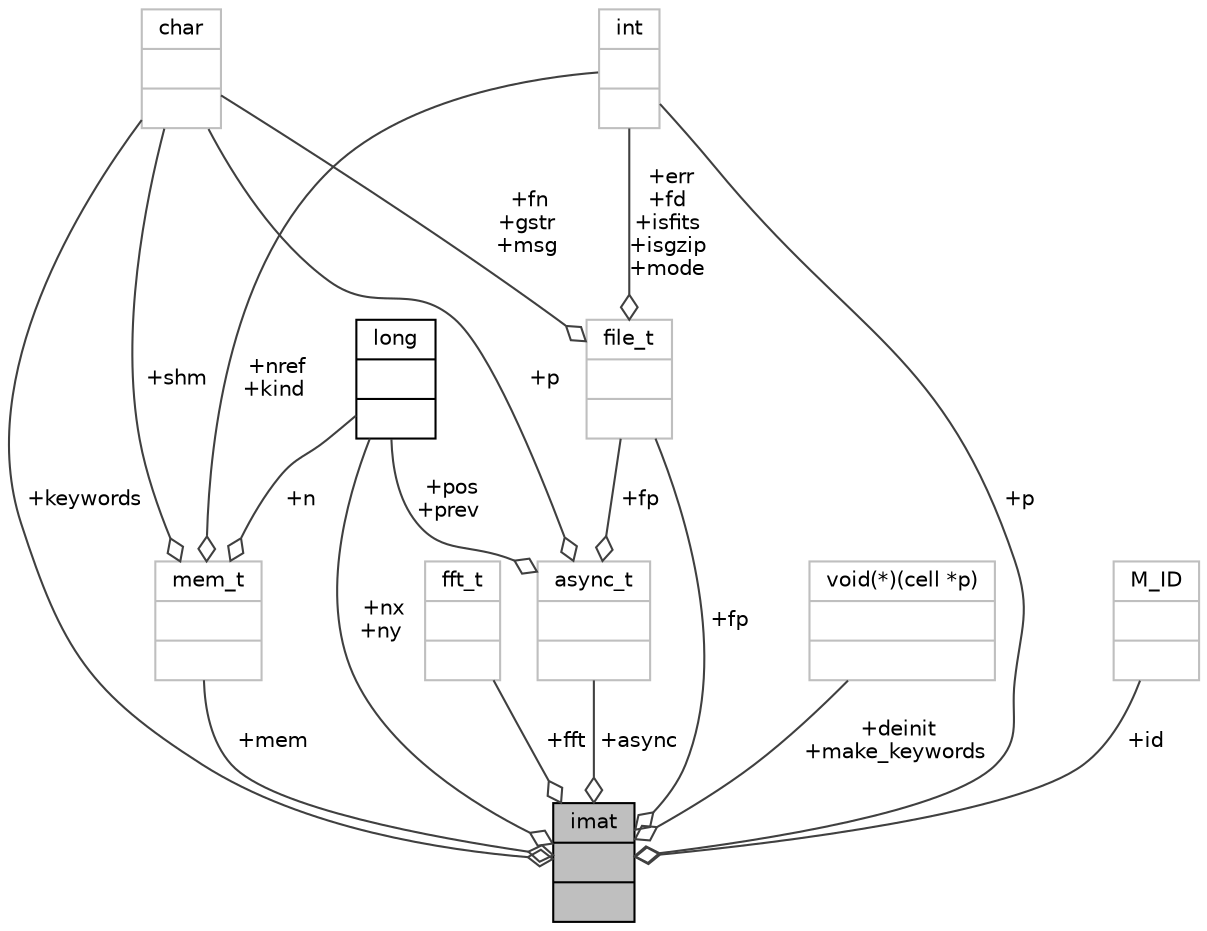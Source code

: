 digraph "imat"
{
 // INTERACTIVE_SVG=YES
  bgcolor="transparent";
  edge [fontname="Helvetica",fontsize="10",labelfontname="Helvetica",labelfontsize="10"];
  node [fontname="Helvetica",fontsize="10",shape=record];
  Node1 [label="{imat\n||}",height=0.2,width=0.4,color="black", fillcolor="grey75", style="filled", fontcolor="black"];
  Node2 -> Node1 [color="grey25",fontsize="10",style="solid",label=" +fp" ,arrowhead="odiamond",fontname="Helvetica"];
  Node2 [label="{file_t\n||}",height=0.2,width=0.4,color="grey75"];
  Node3 -> Node2 [color="grey25",fontsize="10",style="solid",label=" +fn\n+gstr\n+msg" ,arrowhead="odiamond",fontname="Helvetica"];
  Node3 [label="{char\n||}",height=0.2,width=0.4,color="grey75"];
  Node4 -> Node2 [color="grey25",fontsize="10",style="solid",label=" +err\n+fd\n+isfits\n+isgzip\n+mode" ,arrowhead="odiamond",fontname="Helvetica"];
  Node4 [label="{int\n||}",height=0.2,width=0.4,color="grey75"];
  Node6 -> Node1 [color="grey25",fontsize="10",style="solid",label=" +fft" ,arrowhead="odiamond",fontname="Helvetica"];
  Node6 [label="{fft_t\n||}",height=0.2,width=0.4,color="grey75"];
  Node9 -> Node1 [color="grey25",fontsize="10",style="solid",label=" +mem" ,arrowhead="odiamond",fontname="Helvetica"];
  Node9 [label="{mem_t\n||}",height=0.2,width=0.4,color="grey75"];
  Node3 -> Node9 [color="grey25",fontsize="10",style="solid",label=" +shm" ,arrowhead="odiamond",fontname="Helvetica"];
  Node4 -> Node9 [color="grey25",fontsize="10",style="solid",label=" +nref\n+kind" ,arrowhead="odiamond",fontname="Helvetica"];
  Node10 -> Node9 [color="grey25",fontsize="10",style="solid",label=" +n" ,arrowhead="odiamond",fontname="Helvetica"];
  Node10 [label="{long\n||}",height=0.2,width=0.4,color="black",URL="$d7/d63/classlong.html"];
  Node11 -> Node1 [color="grey25",fontsize="10",style="solid",label=" +deinit\n+make_keywords" ,arrowhead="odiamond",fontname="Helvetica"];
  Node11 [label="{void(*)(cell *p)\n||}",height=0.2,width=0.4,color="grey75"];
  Node3 -> Node1 [color="grey25",fontsize="10",style="solid",label=" +keywords" ,arrowhead="odiamond",fontname="Helvetica"];
  Node12 -> Node1 [color="grey25",fontsize="10",style="solid",label=" +async" ,arrowhead="odiamond",fontname="Helvetica"];
  Node12 [label="{async_t\n||}",height=0.2,width=0.4,color="grey75"];
  Node2 -> Node12 [color="grey25",fontsize="10",style="solid",label=" +fp" ,arrowhead="odiamond",fontname="Helvetica"];
  Node3 -> Node12 [color="grey25",fontsize="10",style="solid",label=" +p" ,arrowhead="odiamond",fontname="Helvetica"];
  Node10 -> Node12 [color="grey25",fontsize="10",style="solid",label=" +pos\n+prev" ,arrowhead="odiamond",fontname="Helvetica"];
  Node4 -> Node1 [color="grey25",fontsize="10",style="solid",label=" +p" ,arrowhead="odiamond",fontname="Helvetica"];
  Node10 -> Node1 [color="grey25",fontsize="10",style="solid",label=" +nx\n+ny" ,arrowhead="odiamond",fontname="Helvetica"];
  Node13 -> Node1 [color="grey25",fontsize="10",style="solid",label=" +id" ,arrowhead="odiamond",fontname="Helvetica"];
  Node13 [label="{M_ID\n||}",height=0.2,width=0.4,color="grey75"];
}
